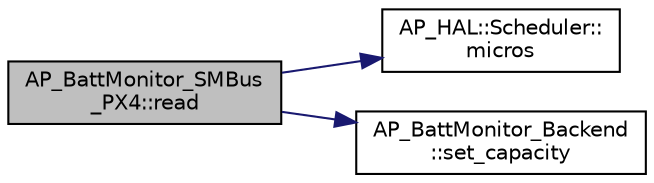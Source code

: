 digraph "AP_BattMonitor_SMBus_PX4::read"
{
 // INTERACTIVE_SVG=YES
  edge [fontname="Helvetica",fontsize="10",labelfontname="Helvetica",labelfontsize="10"];
  node [fontname="Helvetica",fontsize="10",shape=record];
  rankdir="LR";
  Node1 [label="AP_BattMonitor_SMBus\l_PX4::read",height=0.2,width=0.4,color="black", fillcolor="grey75", style="filled", fontcolor="black"];
  Node1 -> Node2 [color="midnightblue",fontsize="10",style="solid",fontname="Helvetica"];
  Node2 [label="AP_HAL::Scheduler::\lmicros",height=0.2,width=0.4,color="black", fillcolor="white", style="filled",URL="$classAP__HAL_1_1Scheduler.html#add46d722bfb08a16f220e63591654e46"];
  Node1 -> Node3 [color="midnightblue",fontsize="10",style="solid",fontname="Helvetica"];
  Node3 [label="AP_BattMonitor_Backend\l::set_capacity",height=0.2,width=0.4,color="black", fillcolor="white", style="filled",URL="$classAP__BattMonitor__Backend.html#a08acb2e1eac3eb918ebe48240c50dcbf",tooltip="set capacity for this instance "];
}

